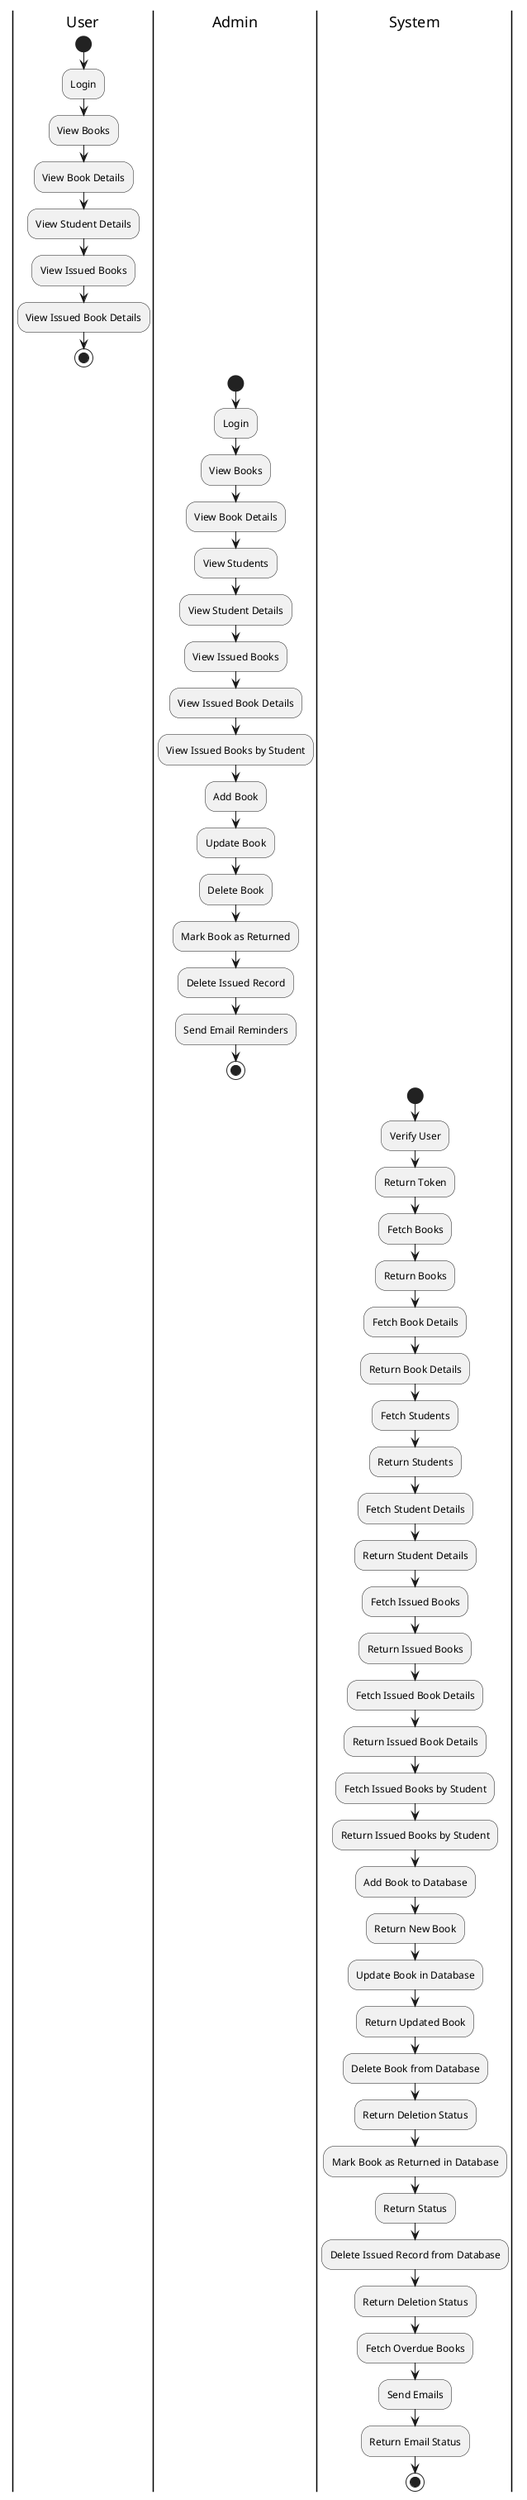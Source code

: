 @startuml
|User|
start
:Login;
:View Books;
:View Book Details;
:View Student Details;
:View Issued Books;
:View Issued Book Details;
stop

|Admin|
start
:Login;
:View Books;
:View Book Details;
:View Students;
:View Student Details;
:View Issued Books;
:View Issued Book Details;
:View Issued Books by Student;
:Add Book;
:Update Book;
:Delete Book;
:Mark Book as Returned;
:Delete Issued Record;
:Send Email Reminders;
stop

|System|
start
:Verify User;
:Return Token;
:Fetch Books;
:Return Books;
:Fetch Book Details;
:Return Book Details;
:Fetch Students;
:Return Students;
:Fetch Student Details;
:Return Student Details;
:Fetch Issued Books;
:Return Issued Books;
:Fetch Issued Book Details;
:Return Issued Book Details;
:Fetch Issued Books by Student;
:Return Issued Books by Student;
:Add Book to Database;
:Return New Book;
:Update Book in Database;
:Return Updated Book;
:Delete Book from Database;
:Return Deletion Status;
:Mark Book as Returned in Database;
:Return Status;
:Delete Issued Record from Database;
:Return Deletion Status;
:Fetch Overdue Books;
:Send Emails;
:Return Email Status;
stop
@enduml